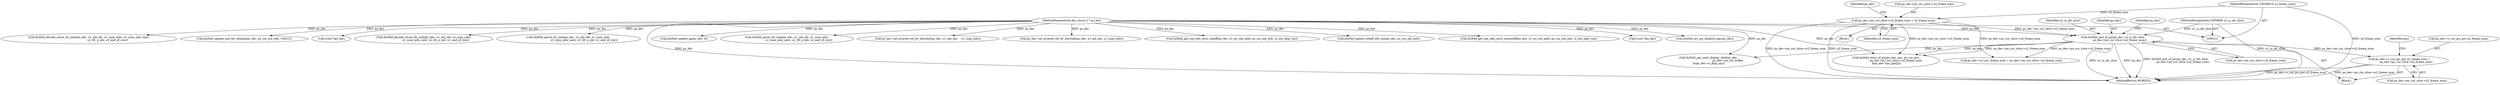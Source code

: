 digraph "0_Android_494561291a503840f385fbcd11d9bc5f4dc502b8_0@pointer" {
"1000257" [label="(Call,ps_dec->s_cur_pic_poc.u2_frame_num =\n                ps_dec->ps_cur_slice->u2_frame_num)"];
"1000249" [label="(Call,ih264d_end_of_pic(ps_dec, u1_is_idr_slice,\n                ps_dec->ps_cur_slice->u2_frame_num))"];
"1000132" [label="(MethodParameterIn,dec_struct_t * ps_dec)"];
"1000134" [label="(MethodParameterIn,UWORD8 u1_is_idr_slice)"];
"1000236" [label="(Call,ps_dec->ps_cur_slice->u2_frame_num = u2_frame_num)"];
"1000135" [label="(MethodParameterIn,UWORD16 u2_frame_num)"];
"1000392" [label="(Call,ih264d_start_of_pic(ps_dec, poc, ps_cur_poc,\n                        ps_dec->ps_cur_slice->u2_frame_num,\n &ps_dec->ps_pps[j]))"];
"1000134" [label="(MethodParameterIn,UWORD8 u1_is_idr_slice)"];
"1000263" [label="(Call,ps_dec->ps_cur_slice->u2_frame_num)"];
"1000530" [label="(Call,(void *)ps_dec)"];
"1000744" [label="(Call,ih264d_decode_recon_tfr_nmb(ps_dec, u1_mb_idx, u1_num_mbs,\n                            u1_num_mbs_next, u1_tfr_n_mb, u1_end_of_row))"];
"1001337" [label="(Call,ih264d_parse_tfr_nmb(ps_dec, u1_mb_idx, u1_num_mbs,\n                                     u1_num_mbs_next, u1_tfr_n_mb, u1_end_of_row))"];
"1000260" [label="(Identifier,ps_dec)"];
"1000273" [label="(Identifier,poc)"];
"1001450" [label="(MethodReturn,WORD32)"];
"1001057" [label="(Call,ih264d_update_qp(ps_dec, 0))"];
"1000252" [label="(Call,ps_dec->ps_cur_slice->u2_frame_num)"];
"1000730" [label="(Call,ih264d_parse_tfr_nmb(ps_dec, u1_mb_idx, u1_num_mbs,\n                            u1_num_mbs_next, u1_tfr_n_mb, u1_end_of_row))"];
"1000683" [label="(Call,ps_dec->pf_mvpred_ref_tfr_nby2mb(ps_dec, u1_mb_idx,    u1_num_mbs))"];
"1000246" [label="(Identifier,ps_dec)"];
"1000431" [label="(Call,ih264d_get_next_display_field(ps_dec,\n                                              ps_dec->ps_out_buffer,\n &(ps_dec->s_disp_op)))"];
"1000132" [label="(MethodParameterIn,dec_struct_t * ps_dec)"];
"1001313" [label="(Call,ps_dec->pf_mvpred_ref_tfr_nby2mb(ps_dec, u1_mb_idx, u1_num_mbs))"];
"1000248" [label="(Block,)"];
"1001155" [label="(Call,ih264d_get_mb_info_cavlc_mbaff(ps_dec, i2_cur_mb_addr, ps_cur_mb_info, i2_mb_skip_run))"];
"1001254" [label="(Call,ih264d_update_mbaff_left_nnz(ps_dec, ps_cur_mb_info))"];
"1000235" [label="(Block,)"];
"1001161" [label="(Call,ih264d_get_mb_info_cavlc_nonmbaff(ps_dec, i2_cur_mb_addr, ps_cur_mb_info, i2_mb_skip_run))"];
"1000486" [label="(Call,(void *)ps_dec)"];
"1000207" [label="(Call,ih264d_err_pic_dispbuf_mgr(ps_dec))"];
"1000237" [label="(Call,ps_dec->ps_cur_slice->u2_frame_num)"];
"1000251" [label="(Identifier,u1_is_idr_slice)"];
"1000236" [label="(Call,ps_dec->ps_cur_slice->u2_frame_num = u2_frame_num)"];
"1000242" [label="(Identifier,u2_frame_num)"];
"1000135" [label="(MethodParameterIn,UWORD16 u2_frame_num)"];
"1001351" [label="(Call,ih264d_decode_recon_tfr_nmb(ps_dec, u1_mb_idx, u1_num_mbs, u1_num_mbs_next,\n                                            u1_tfr_n_mb, u1_end_of_row))"];
"1000250" [label="(Identifier,ps_dec)"];
"1000257" [label="(Call,ps_dec->s_cur_pic_poc.u2_frame_num =\n                ps_dec->ps_cur_slice->u2_frame_num)"];
"1000249" [label="(Call,ih264d_end_of_pic(ps_dec, u1_is_idr_slice,\n                ps_dec->ps_cur_slice->u2_frame_num))"];
"1000924" [label="(Call,ps_dec->u2_prv_frame_num = ps_dec->ps_cur_slice->u2_frame_num)"];
"1001226" [label="(Call,ih264d_update_nnz_for_skipmb(ps_dec, ps_cur_mb_info, CAVLC))"];
"1000258" [label="(Call,ps_dec->s_cur_pic_poc.u2_frame_num)"];
"1000257" -> "1000248"  [label="AST: "];
"1000257" -> "1000263"  [label="CFG: "];
"1000258" -> "1000257"  [label="AST: "];
"1000263" -> "1000257"  [label="AST: "];
"1000273" -> "1000257"  [label="CFG: "];
"1000257" -> "1001450"  [label="DDG: ps_dec->ps_cur_slice->u2_frame_num"];
"1000257" -> "1001450"  [label="DDG: ps_dec->s_cur_pic_poc.u2_frame_num"];
"1000249" -> "1000257"  [label="DDG: ps_dec->ps_cur_slice->u2_frame_num"];
"1000249" -> "1000248"  [label="AST: "];
"1000249" -> "1000252"  [label="CFG: "];
"1000250" -> "1000249"  [label="AST: "];
"1000251" -> "1000249"  [label="AST: "];
"1000252" -> "1000249"  [label="AST: "];
"1000260" -> "1000249"  [label="CFG: "];
"1000249" -> "1001450"  [label="DDG: u1_is_idr_slice"];
"1000249" -> "1001450"  [label="DDG: ps_dec"];
"1000249" -> "1001450"  [label="DDG: ih264d_end_of_pic(ps_dec, u1_is_idr_slice,\n                ps_dec->ps_cur_slice->u2_frame_num)"];
"1000132" -> "1000249"  [label="DDG: ps_dec"];
"1000134" -> "1000249"  [label="DDG: u1_is_idr_slice"];
"1000236" -> "1000249"  [label="DDG: ps_dec->ps_cur_slice->u2_frame_num"];
"1000249" -> "1000392"  [label="DDG: ps_dec"];
"1000249" -> "1000392"  [label="DDG: ps_dec->ps_cur_slice->u2_frame_num"];
"1000249" -> "1000431"  [label="DDG: ps_dec"];
"1000249" -> "1000924"  [label="DDG: ps_dec->ps_cur_slice->u2_frame_num"];
"1000132" -> "1000131"  [label="AST: "];
"1000132" -> "1001450"  [label="DDG: ps_dec"];
"1000132" -> "1000207"  [label="DDG: ps_dec"];
"1000132" -> "1000392"  [label="DDG: ps_dec"];
"1000132" -> "1000431"  [label="DDG: ps_dec"];
"1000132" -> "1000486"  [label="DDG: ps_dec"];
"1000132" -> "1000530"  [label="DDG: ps_dec"];
"1000132" -> "1000683"  [label="DDG: ps_dec"];
"1000132" -> "1000730"  [label="DDG: ps_dec"];
"1000132" -> "1000744"  [label="DDG: ps_dec"];
"1000132" -> "1001057"  [label="DDG: ps_dec"];
"1000132" -> "1001155"  [label="DDG: ps_dec"];
"1000132" -> "1001161"  [label="DDG: ps_dec"];
"1000132" -> "1001226"  [label="DDG: ps_dec"];
"1000132" -> "1001254"  [label="DDG: ps_dec"];
"1000132" -> "1001313"  [label="DDG: ps_dec"];
"1000132" -> "1001337"  [label="DDG: ps_dec"];
"1000132" -> "1001351"  [label="DDG: ps_dec"];
"1000134" -> "1000131"  [label="AST: "];
"1000134" -> "1001450"  [label="DDG: u1_is_idr_slice"];
"1000236" -> "1000235"  [label="AST: "];
"1000236" -> "1000242"  [label="CFG: "];
"1000237" -> "1000236"  [label="AST: "];
"1000242" -> "1000236"  [label="AST: "];
"1000246" -> "1000236"  [label="CFG: "];
"1000236" -> "1001450"  [label="DDG: ps_dec->ps_cur_slice->u2_frame_num"];
"1000236" -> "1001450"  [label="DDG: u2_frame_num"];
"1000135" -> "1000236"  [label="DDG: u2_frame_num"];
"1000236" -> "1000392"  [label="DDG: ps_dec->ps_cur_slice->u2_frame_num"];
"1000236" -> "1000924"  [label="DDG: ps_dec->ps_cur_slice->u2_frame_num"];
"1000135" -> "1000131"  [label="AST: "];
"1000135" -> "1001450"  [label="DDG: u2_frame_num"];
}
